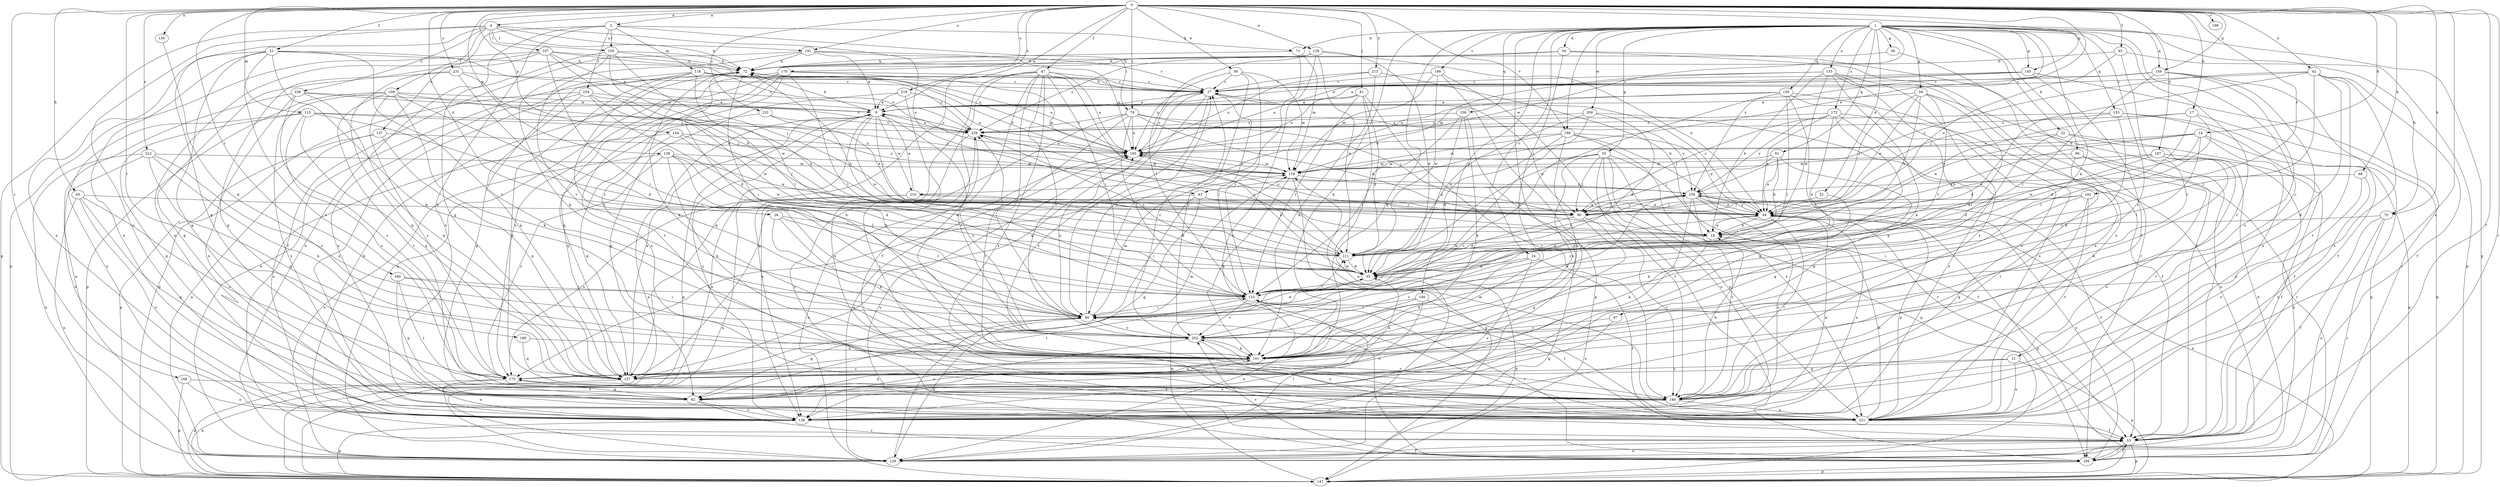 strict digraph  {
0;
1;
2;
4;
9;
14;
17;
18;
21;
22;
24;
27;
28;
32;
34;
35;
39;
42;
43;
44;
45;
47;
51;
53;
55;
56;
58;
61;
62;
65;
68;
70;
71;
72;
79;
80;
81;
90;
96;
97;
101;
105;
107;
109;
110;
115;
118;
119;
126;
128;
129;
133;
137;
138;
139;
144;
145;
146;
147;
149;
150;
153;
156;
157;
160;
166;
168;
170;
172;
175;
180;
181;
184;
187;
191;
193;
196;
198;
199;
202;
209;
210;
211;
212;
213;
216;
221;
230;
231;
232;
234;
238;
239;
0 -> 2  [label=a];
0 -> 4  [label=a];
0 -> 9  [label=a];
0 -> 14  [label=b];
0 -> 17  [label=b];
0 -> 28  [label=d];
0 -> 39  [label=e];
0 -> 42  [label=e];
0 -> 43  [label=e];
0 -> 45  [label=f];
0 -> 47  [label=f];
0 -> 51  [label=f];
0 -> 53  [label=f];
0 -> 65  [label=h];
0 -> 68  [label=h];
0 -> 70  [label=h];
0 -> 79  [label=i];
0 -> 81  [label=j];
0 -> 115  [label=m];
0 -> 126  [label=n];
0 -> 128  [label=n];
0 -> 139  [label=p];
0 -> 144  [label=p];
0 -> 145  [label=p];
0 -> 149  [label=q];
0 -> 160  [label=r];
0 -> 166  [label=r];
0 -> 168  [label=s];
0 -> 170  [label=s];
0 -> 180  [label=t];
0 -> 181  [label=t];
0 -> 187  [label=u];
0 -> 191  [label=u];
0 -> 196  [label=v];
0 -> 198  [label=v];
0 -> 212  [label=x];
0 -> 213  [label=x];
0 -> 216  [label=x];
0 -> 221  [label=x];
0 -> 231  [label=z];
0 -> 232  [label=z];
1 -> 21  [label=c];
1 -> 22  [label=c];
1 -> 24  [label=c];
1 -> 32  [label=d];
1 -> 34  [label=d];
1 -> 55  [label=g];
1 -> 56  [label=g];
1 -> 58  [label=g];
1 -> 61  [label=g];
1 -> 70  [label=h];
1 -> 71  [label=h];
1 -> 96  [label=k];
1 -> 97  [label=k];
1 -> 101  [label=k];
1 -> 129  [label=n];
1 -> 133  [label=o];
1 -> 145  [label=p];
1 -> 146  [label=p];
1 -> 147  [label=p];
1 -> 149  [label=q];
1 -> 150  [label=q];
1 -> 153  [label=q];
1 -> 156  [label=q];
1 -> 157  [label=q];
1 -> 172  [label=s];
1 -> 175  [label=s];
1 -> 184  [label=t];
1 -> 198  [label=v];
1 -> 199  [label=v];
1 -> 209  [label=w];
1 -> 210  [label=w];
1 -> 230  [label=y];
2 -> 71  [label=h];
2 -> 79  [label=i];
2 -> 105  [label=l];
2 -> 118  [label=m];
2 -> 129  [label=n];
2 -> 137  [label=o];
2 -> 221  [label=x];
2 -> 234  [label=z];
4 -> 43  [label=e];
4 -> 62  [label=g];
4 -> 72  [label=h];
4 -> 105  [label=l];
4 -> 107  [label=l];
4 -> 109  [label=l];
4 -> 138  [label=o];
4 -> 147  [label=p];
4 -> 191  [label=u];
4 -> 238  [label=z];
9 -> 72  [label=h];
9 -> 90  [label=j];
9 -> 129  [label=n];
9 -> 138  [label=o];
9 -> 147  [label=p];
9 -> 202  [label=v];
9 -> 210  [label=w];
9 -> 211  [label=w];
9 -> 239  [label=z];
14 -> 18  [label=b];
14 -> 44  [label=e];
14 -> 110  [label=l];
14 -> 147  [label=p];
14 -> 193  [label=u];
14 -> 211  [label=w];
14 -> 221  [label=x];
17 -> 35  [label=d];
17 -> 44  [label=e];
17 -> 110  [label=l];
17 -> 147  [label=p];
17 -> 239  [label=z];
18 -> 44  [label=e];
18 -> 101  [label=k];
18 -> 211  [label=w];
21 -> 147  [label=p];
21 -> 157  [label=q];
21 -> 175  [label=s];
21 -> 221  [label=x];
22 -> 62  [label=g];
22 -> 129  [label=n];
22 -> 166  [label=r];
22 -> 193  [label=u];
24 -> 35  [label=d];
24 -> 53  [label=f];
24 -> 101  [label=k];
24 -> 138  [label=o];
24 -> 202  [label=v];
27 -> 9  [label=a];
27 -> 72  [label=h];
27 -> 80  [label=i];
27 -> 90  [label=j];
27 -> 110  [label=l];
27 -> 157  [label=q];
27 -> 184  [label=t];
28 -> 18  [label=b];
28 -> 80  [label=i];
28 -> 101  [label=k];
28 -> 110  [label=l];
32 -> 80  [label=i];
32 -> 90  [label=j];
34 -> 53  [label=f];
34 -> 72  [label=h];
34 -> 101  [label=k];
34 -> 166  [label=r];
34 -> 239  [label=z];
35 -> 110  [label=l];
35 -> 193  [label=u];
35 -> 211  [label=w];
35 -> 239  [label=z];
39 -> 27  [label=c];
39 -> 110  [label=l];
39 -> 119  [label=m];
39 -> 193  [label=u];
39 -> 202  [label=v];
42 -> 27  [label=c];
42 -> 53  [label=f];
42 -> 90  [label=j];
42 -> 101  [label=k];
42 -> 110  [label=l];
42 -> 184  [label=t];
42 -> 221  [label=x];
42 -> 230  [label=y];
43 -> 44  [label=e];
43 -> 62  [label=g];
43 -> 80  [label=i];
43 -> 90  [label=j];
43 -> 175  [label=s];
44 -> 18  [label=b];
44 -> 27  [label=c];
44 -> 35  [label=d];
44 -> 138  [label=o];
44 -> 147  [label=p];
44 -> 184  [label=t];
44 -> 221  [label=x];
44 -> 230  [label=y];
45 -> 44  [label=e];
45 -> 72  [label=h];
45 -> 147  [label=p];
45 -> 202  [label=v];
47 -> 27  [label=c];
47 -> 53  [label=f];
47 -> 80  [label=i];
47 -> 101  [label=k];
47 -> 110  [label=l];
47 -> 138  [label=o];
47 -> 157  [label=q];
47 -> 193  [label=u];
47 -> 202  [label=v];
47 -> 211  [label=w];
47 -> 221  [label=x];
51 -> 62  [label=g];
51 -> 72  [label=h];
51 -> 101  [label=k];
51 -> 138  [label=o];
51 -> 175  [label=s];
51 -> 202  [label=v];
51 -> 221  [label=x];
51 -> 239  [label=z];
53 -> 72  [label=h];
53 -> 129  [label=n];
53 -> 147  [label=p];
53 -> 166  [label=r];
53 -> 239  [label=z];
55 -> 53  [label=f];
55 -> 90  [label=j];
55 -> 101  [label=k];
55 -> 119  [label=m];
55 -> 138  [label=o];
55 -> 147  [label=p];
55 -> 184  [label=t];
55 -> 202  [label=v];
55 -> 221  [label=x];
56 -> 72  [label=h];
56 -> 221  [label=x];
58 -> 9  [label=a];
58 -> 18  [label=b];
58 -> 44  [label=e];
58 -> 53  [label=f];
58 -> 80  [label=i];
58 -> 90  [label=j];
58 -> 110  [label=l];
61 -> 18  [label=b];
61 -> 44  [label=e];
61 -> 62  [label=g];
61 -> 90  [label=j];
61 -> 119  [label=m];
62 -> 101  [label=k];
62 -> 138  [label=o];
62 -> 166  [label=r];
65 -> 44  [label=e];
65 -> 62  [label=g];
65 -> 129  [label=n];
65 -> 138  [label=o];
65 -> 175  [label=s];
68 -> 138  [label=o];
68 -> 221  [label=x];
68 -> 230  [label=y];
70 -> 18  [label=b];
70 -> 53  [label=f];
70 -> 129  [label=n];
70 -> 166  [label=r];
71 -> 72  [label=h];
71 -> 80  [label=i];
71 -> 119  [label=m];
72 -> 27  [label=c];
72 -> 80  [label=i];
72 -> 101  [label=k];
79 -> 18  [label=b];
79 -> 90  [label=j];
79 -> 110  [label=l];
79 -> 157  [label=q];
79 -> 184  [label=t];
79 -> 193  [label=u];
79 -> 230  [label=y];
79 -> 239  [label=z];
80 -> 27  [label=c];
80 -> 35  [label=d];
80 -> 62  [label=g];
80 -> 119  [label=m];
80 -> 129  [label=n];
80 -> 193  [label=u];
80 -> 202  [label=v];
81 -> 9  [label=a];
81 -> 35  [label=d];
81 -> 110  [label=l];
81 -> 129  [label=n];
81 -> 184  [label=t];
81 -> 193  [label=u];
90 -> 35  [label=d];
90 -> 62  [label=g];
90 -> 184  [label=t];
90 -> 193  [label=u];
90 -> 230  [label=y];
96 -> 119  [label=m];
96 -> 129  [label=n];
96 -> 184  [label=t];
96 -> 221  [label=x];
97 -> 62  [label=g];
97 -> 202  [label=v];
101 -> 72  [label=h];
101 -> 157  [label=q];
101 -> 175  [label=s];
105 -> 72  [label=h];
105 -> 90  [label=j];
105 -> 157  [label=q];
105 -> 193  [label=u];
105 -> 202  [label=v];
105 -> 211  [label=w];
107 -> 9  [label=a];
107 -> 18  [label=b];
107 -> 62  [label=g];
107 -> 72  [label=h];
107 -> 80  [label=i];
107 -> 138  [label=o];
107 -> 147  [label=p];
107 -> 193  [label=u];
109 -> 9  [label=a];
109 -> 80  [label=i];
109 -> 101  [label=k];
109 -> 147  [label=p];
109 -> 175  [label=s];
109 -> 184  [label=t];
109 -> 221  [label=x];
109 -> 230  [label=y];
110 -> 80  [label=i];
110 -> 129  [label=n];
110 -> 166  [label=r];
110 -> 202  [label=v];
115 -> 35  [label=d];
115 -> 62  [label=g];
115 -> 138  [label=o];
115 -> 157  [label=q];
115 -> 175  [label=s];
115 -> 230  [label=y];
115 -> 239  [label=z];
118 -> 27  [label=c];
118 -> 110  [label=l];
118 -> 157  [label=q];
118 -> 193  [label=u];
118 -> 202  [label=v];
118 -> 221  [label=x];
118 -> 239  [label=z];
119 -> 72  [label=h];
119 -> 101  [label=k];
119 -> 147  [label=p];
119 -> 193  [label=u];
119 -> 230  [label=y];
126 -> 101  [label=k];
128 -> 35  [label=d];
128 -> 44  [label=e];
128 -> 72  [label=h];
128 -> 110  [label=l];
128 -> 211  [label=w];
128 -> 221  [label=x];
129 -> 35  [label=d];
129 -> 53  [label=f];
129 -> 72  [label=h];
129 -> 80  [label=i];
129 -> 110  [label=l];
129 -> 193  [label=u];
133 -> 18  [label=b];
133 -> 27  [label=c];
133 -> 101  [label=k];
133 -> 119  [label=m];
133 -> 138  [label=o];
133 -> 184  [label=t];
133 -> 211  [label=w];
133 -> 221  [label=x];
137 -> 129  [label=n];
137 -> 147  [label=p];
137 -> 157  [label=q];
137 -> 193  [label=u];
138 -> 44  [label=e];
138 -> 147  [label=p];
139 -> 35  [label=d];
139 -> 44  [label=e];
139 -> 101  [label=k];
139 -> 110  [label=l];
139 -> 119  [label=m];
139 -> 129  [label=n];
139 -> 175  [label=s];
144 -> 90  [label=j];
144 -> 138  [label=o];
144 -> 157  [label=q];
144 -> 193  [label=u];
144 -> 211  [label=w];
145 -> 9  [label=a];
145 -> 27  [label=c];
145 -> 166  [label=r];
145 -> 184  [label=t];
145 -> 193  [label=u];
146 -> 80  [label=i];
146 -> 101  [label=k];
146 -> 138  [label=o];
146 -> 221  [label=x];
147 -> 9  [label=a];
147 -> 44  [label=e];
147 -> 193  [label=u];
147 -> 211  [label=w];
149 -> 9  [label=a];
149 -> 27  [label=c];
149 -> 53  [label=f];
149 -> 110  [label=l];
149 -> 175  [label=s];
149 -> 221  [label=x];
150 -> 9  [label=a];
150 -> 80  [label=i];
150 -> 110  [label=l];
150 -> 157  [label=q];
150 -> 193  [label=u];
150 -> 211  [label=w];
150 -> 221  [label=x];
153 -> 35  [label=d];
153 -> 53  [label=f];
153 -> 147  [label=p];
153 -> 202  [label=v];
153 -> 239  [label=z];
156 -> 35  [label=d];
156 -> 101  [label=k];
156 -> 110  [label=l];
156 -> 147  [label=p];
156 -> 239  [label=z];
157 -> 9  [label=a];
157 -> 35  [label=d];
157 -> 110  [label=l];
157 -> 119  [label=m];
157 -> 147  [label=p];
160 -> 62  [label=g];
160 -> 80  [label=i];
160 -> 110  [label=l];
160 -> 184  [label=t];
166 -> 53  [label=f];
166 -> 80  [label=i];
166 -> 147  [label=p];
166 -> 193  [label=u];
166 -> 202  [label=v];
166 -> 230  [label=y];
168 -> 138  [label=o];
168 -> 147  [label=p];
168 -> 184  [label=t];
170 -> 27  [label=c];
170 -> 110  [label=l];
170 -> 119  [label=m];
170 -> 129  [label=n];
170 -> 157  [label=q];
170 -> 175  [label=s];
170 -> 184  [label=t];
170 -> 221  [label=x];
172 -> 35  [label=d];
172 -> 44  [label=e];
172 -> 62  [label=g];
172 -> 90  [label=j];
172 -> 129  [label=n];
172 -> 138  [label=o];
172 -> 230  [label=y];
172 -> 239  [label=z];
175 -> 62  [label=g];
175 -> 138  [label=o];
175 -> 147  [label=p];
175 -> 184  [label=t];
180 -> 101  [label=k];
180 -> 157  [label=q];
181 -> 44  [label=e];
181 -> 62  [label=g];
181 -> 80  [label=i];
181 -> 90  [label=j];
181 -> 184  [label=t];
184 -> 18  [label=b];
184 -> 72  [label=h];
184 -> 138  [label=o];
184 -> 175  [label=s];
184 -> 202  [label=v];
184 -> 221  [label=x];
187 -> 35  [label=d];
187 -> 44  [label=e];
187 -> 53  [label=f];
187 -> 101  [label=k];
187 -> 119  [label=m];
187 -> 184  [label=t];
191 -> 9  [label=a];
191 -> 27  [label=c];
191 -> 53  [label=f];
191 -> 72  [label=h];
191 -> 101  [label=k];
191 -> 193  [label=u];
193 -> 27  [label=c];
193 -> 119  [label=m];
198 -> 35  [label=d];
198 -> 44  [label=e];
198 -> 101  [label=k];
198 -> 119  [label=m];
198 -> 166  [label=r];
198 -> 193  [label=u];
198 -> 221  [label=x];
199 -> 27  [label=c];
199 -> 119  [label=m];
199 -> 138  [label=o];
199 -> 166  [label=r];
199 -> 211  [label=w];
202 -> 27  [label=c];
202 -> 101  [label=k];
202 -> 138  [label=o];
202 -> 221  [label=x];
202 -> 239  [label=z];
209 -> 35  [label=d];
209 -> 53  [label=f];
209 -> 110  [label=l];
209 -> 211  [label=w];
209 -> 239  [label=z];
210 -> 9  [label=a];
210 -> 35  [label=d];
210 -> 44  [label=e];
210 -> 129  [label=n];
210 -> 175  [label=s];
211 -> 35  [label=d];
211 -> 72  [label=h];
211 -> 230  [label=y];
211 -> 239  [label=z];
212 -> 101  [label=k];
212 -> 119  [label=m];
212 -> 129  [label=n];
212 -> 138  [label=o];
212 -> 157  [label=q];
212 -> 202  [label=v];
213 -> 18  [label=b];
213 -> 27  [label=c];
213 -> 101  [label=k];
213 -> 193  [label=u];
216 -> 9  [label=a];
216 -> 62  [label=g];
216 -> 193  [label=u];
216 -> 221  [label=x];
221 -> 18  [label=b];
221 -> 53  [label=f];
221 -> 110  [label=l];
221 -> 119  [label=m];
230 -> 44  [label=e];
230 -> 53  [label=f];
230 -> 90  [label=j];
230 -> 101  [label=k];
230 -> 138  [label=o];
230 -> 184  [label=t];
230 -> 202  [label=v];
231 -> 27  [label=c];
231 -> 62  [label=g];
231 -> 80  [label=i];
231 -> 90  [label=j];
231 -> 157  [label=q];
232 -> 44  [label=e];
232 -> 157  [label=q];
232 -> 239  [label=z];
234 -> 9  [label=a];
234 -> 18  [label=b];
234 -> 35  [label=d];
234 -> 62  [label=g];
234 -> 138  [label=o];
234 -> 147  [label=p];
234 -> 211  [label=w];
238 -> 9  [label=a];
238 -> 129  [label=n];
238 -> 157  [label=q];
238 -> 175  [label=s];
238 -> 221  [label=x];
238 -> 239  [label=z];
239 -> 9  [label=a];
239 -> 138  [label=o];
239 -> 184  [label=t];
239 -> 193  [label=u];
}
